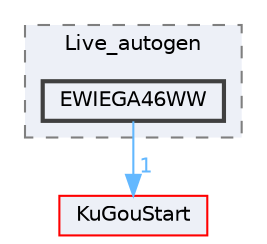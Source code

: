 digraph "EWIEGA46WW"
{
 // LATEX_PDF_SIZE
  bgcolor="transparent";
  edge [fontname=Helvetica,fontsize=10,labelfontname=Helvetica,labelfontsize=10];
  node [fontname=Helvetica,fontsize=10,shape=box,height=0.2,width=0.4];
  compound=true
  subgraph clusterdir_59197031cc6b18dd33550ff51d027882 {
    graph [ bgcolor="#edf0f7", pencolor="grey50", label="Live_autogen", fontname=Helvetica,fontsize=10 style="filled,dashed", URL="dir_59197031cc6b18dd33550ff51d027882.html",tooltip=""]
  dir_41d133b97d9c7d2af52be7d68a1e9448 [label="EWIEGA46WW", fillcolor="#edf0f7", color="grey25", style="filled,bold", URL="dir_41d133b97d9c7d2af52be7d68a1e9448.html",tooltip=""];
  }
  dir_e60601b218beddc6af0778ac41ea9cb2 [label="KuGouStart", fillcolor="#edf0f7", color="red", style="filled", URL="dir_e60601b218beddc6af0778ac41ea9cb2.html",tooltip=""];
  dir_41d133b97d9c7d2af52be7d68a1e9448->dir_e60601b218beddc6af0778ac41ea9cb2 [headlabel="1", labeldistance=1.5 headhref="dir_000098_000172.html" href="dir_000098_000172.html" color="steelblue1" fontcolor="steelblue1"];
}
